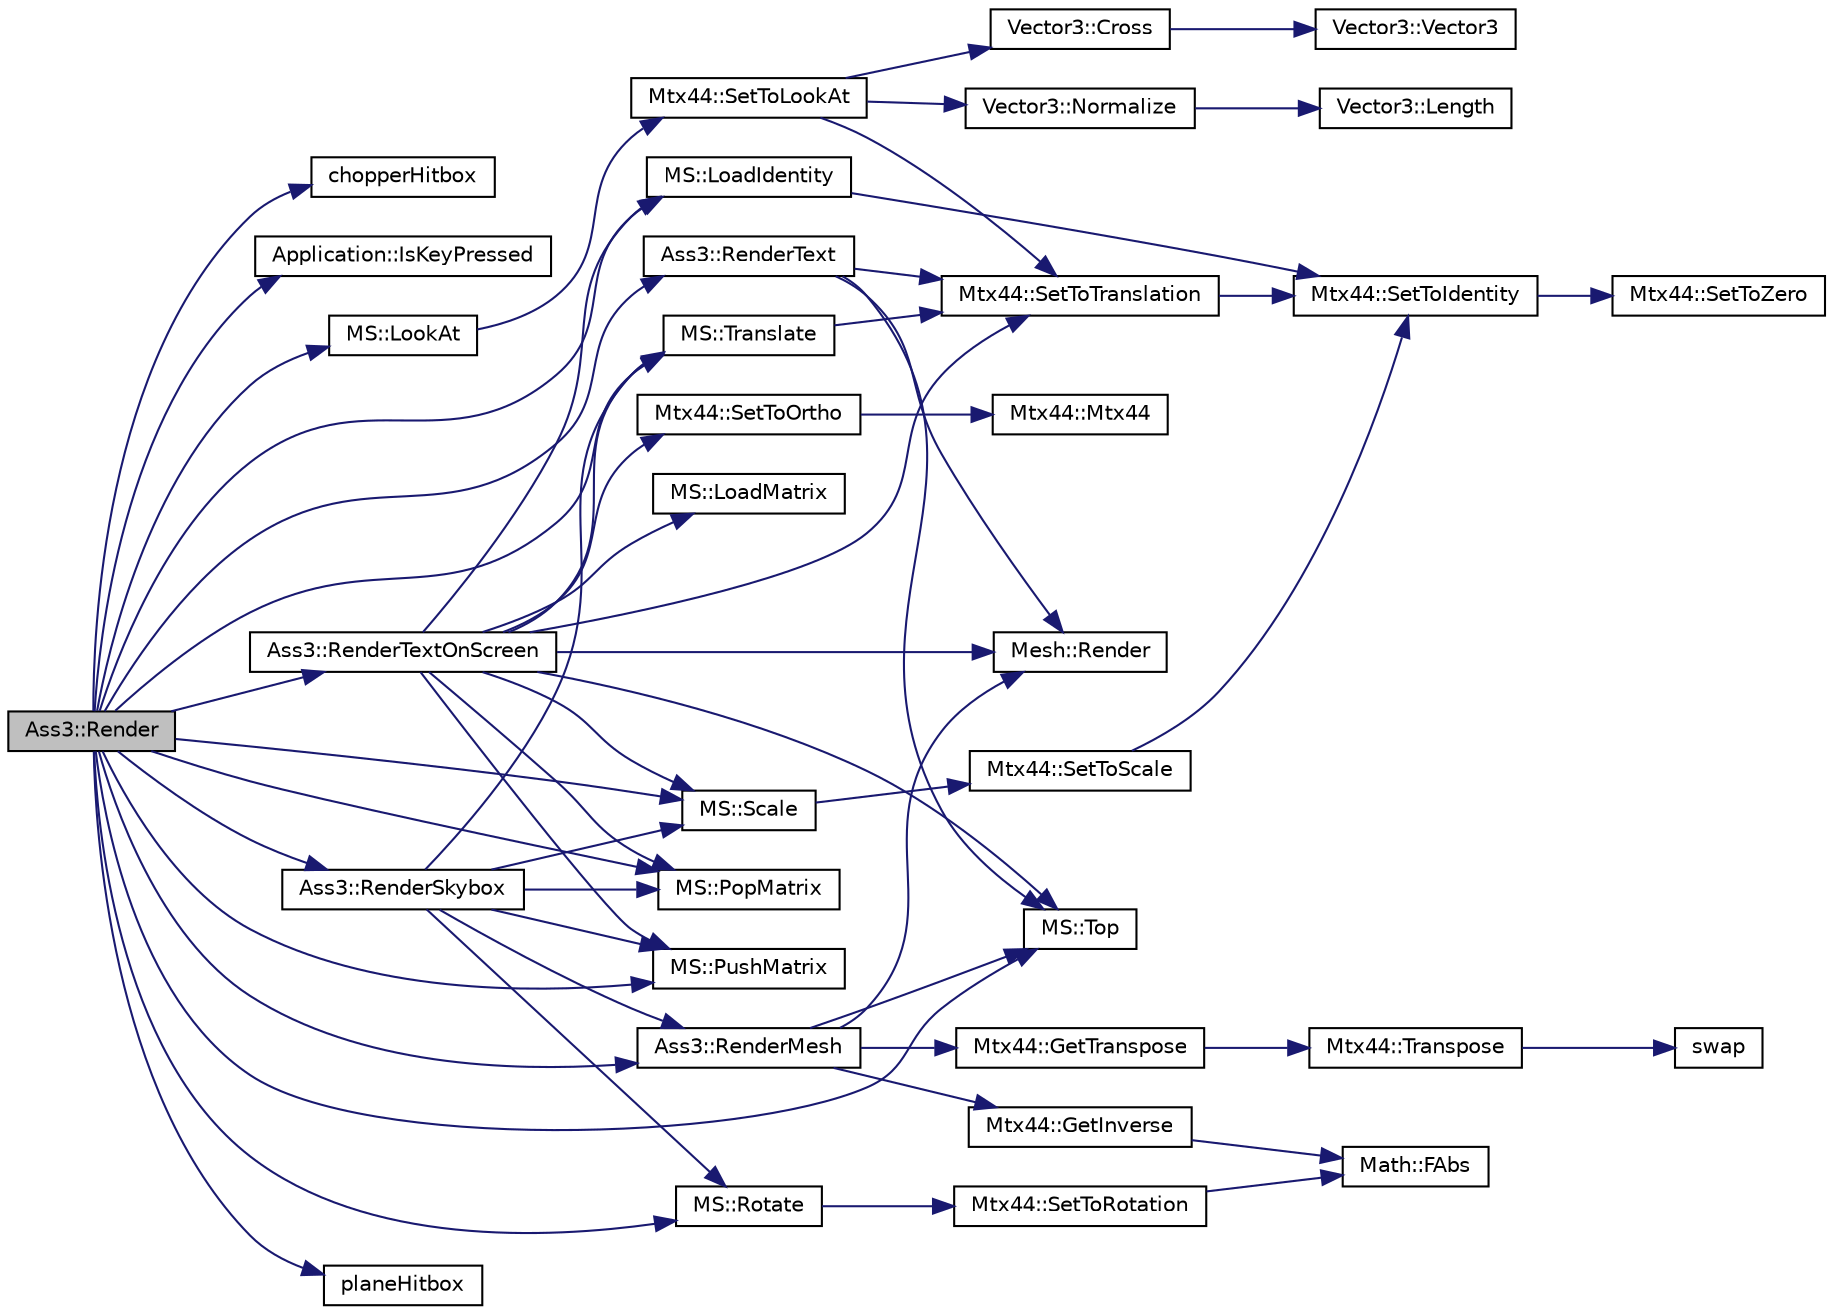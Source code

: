 digraph "Ass3::Render"
{
  bgcolor="transparent";
  edge [fontname="Helvetica",fontsize="10",labelfontname="Helvetica",labelfontsize="10"];
  node [fontname="Helvetica",fontsize="10",shape=record];
  rankdir="LR";
  Node1 [label="Ass3::Render",height=0.2,width=0.4,color="black", fillcolor="grey75", style="filled", fontcolor="black"];
  Node1 -> Node2 [color="midnightblue",fontsize="10",style="solid",fontname="Helvetica"];
  Node2 [label="chopperHitbox",height=0.2,width=0.4,color="black",URL="$Camera3_8cpp.html#a4143e6496dea725c1de5c6938db45505"];
  Node1 -> Node3 [color="midnightblue",fontsize="10",style="solid",fontname="Helvetica"];
  Node3 [label="Application::IsKeyPressed",height=0.2,width=0.4,color="black",URL="$classApplication.html#a72cc9bba26506a7c0f54c346dfbd5cfe"];
  Node1 -> Node4 [color="midnightblue",fontsize="10",style="solid",fontname="Helvetica"];
  Node4 [label="MS::LoadIdentity",height=0.2,width=0.4,color="black",URL="$classMS.html#a77c5f7e4a21ea48dcf902a7ff6824a11",tooltip="Replace the top matrix with an identity matrix. "];
  Node4 -> Node5 [color="midnightblue",fontsize="10",style="solid",fontname="Helvetica"];
  Node5 [label="Mtx44::SetToIdentity",height=0.2,width=0.4,color="black",URL="$classMtx44.html#a3ac8a0afd66412e15e4246474b893da2",tooltip="Set the matrix to an identity matrix (1&#39;s along the diagonal) "];
  Node5 -> Node6 [color="midnightblue",fontsize="10",style="solid",fontname="Helvetica"];
  Node6 [label="Mtx44::SetToZero",height=0.2,width=0.4,color="black",URL="$classMtx44.html#a3aea63c08759ac98b8a4f23fdc0d6a28",tooltip="Set this matrix to zero. "];
  Node1 -> Node7 [color="midnightblue",fontsize="10",style="solid",fontname="Helvetica"];
  Node7 [label="MS::LookAt",height=0.2,width=0.4,color="black",URL="$classMS.html#a2638cd3249260877cc31329978fb6b38",tooltip="Setup lookat matrix and push to matrix stack. "];
  Node7 -> Node8 [color="midnightblue",fontsize="10",style="solid",fontname="Helvetica"];
  Node8 [label="Mtx44::SetToLookAt",height=0.2,width=0.4,color="black",URL="$classMtx44.html#a7c3d2d30d9ed5bfca2ba97d0e570930f",tooltip="Set matrix to be a lookat matrix. "];
  Node8 -> Node9 [color="midnightblue",fontsize="10",style="solid",fontname="Helvetica"];
  Node9 [label="Vector3::Normalize",height=0.2,width=0.4,color="black",URL="$structVector3.html#aaef4f25a38878a640ab4a48002a7eff8",tooltip="Normalize this vector and return a reference to it. "];
  Node9 -> Node10 [color="midnightblue",fontsize="10",style="solid",fontname="Helvetica"];
  Node10 [label="Vector3::Length",height=0.2,width=0.4,color="black",URL="$structVector3.html#a200024a8442329de9a625ed58ffe7075",tooltip="Return length of vector. "];
  Node8 -> Node11 [color="midnightblue",fontsize="10",style="solid",fontname="Helvetica"];
  Node11 [label="Vector3::Cross",height=0.2,width=0.4,color="black",URL="$structVector3.html#aa1cdc5357009b47fe585ddd61e263aad",tooltip="Cross product of 2 vectors. "];
  Node11 -> Node12 [color="midnightblue",fontsize="10",style="solid",fontname="Helvetica"];
  Node12 [label="Vector3::Vector3",height=0.2,width=0.4,color="black",URL="$structVector3.html#afa5e0c801fc2c8a820a54ea99302fe08",tooltip="Vector3 default constructor. "];
  Node8 -> Node13 [color="midnightblue",fontsize="10",style="solid",fontname="Helvetica"];
  Node13 [label="Mtx44::SetToTranslation",height=0.2,width=0.4,color="black",URL="$classMtx44.html#a0cc88cc5c648da14effba480c4d2ac70",tooltip="Set this matrix to a translation matrix with translation of (x, y, z) "];
  Node13 -> Node5 [color="midnightblue",fontsize="10",style="solid",fontname="Helvetica"];
  Node1 -> Node14 [color="midnightblue",fontsize="10",style="solid",fontname="Helvetica"];
  Node14 [label="planeHitbox",height=0.2,width=0.4,color="black",URL="$Camera3_8cpp.html#aaeabc0836fb9bdffecbd966e04e7b20c"];
  Node1 -> Node15 [color="midnightblue",fontsize="10",style="solid",fontname="Helvetica"];
  Node15 [label="MS::PopMatrix",height=0.2,width=0.4,color="black",URL="$classMS.html#aac22e39d0ac437fcb85403a9f0a7a25f",tooltip="Pop the top matrix on the matrix stack. "];
  Node1 -> Node16 [color="midnightblue",fontsize="10",style="solid",fontname="Helvetica"];
  Node16 [label="MS::PushMatrix",height=0.2,width=0.4,color="black",URL="$classMS.html#a9fb4fff5036f3f197b893f9a579c97b2",tooltip="Make a copy of the top matrix on the matrix stack and push it on top. "];
  Node1 -> Node17 [color="midnightblue",fontsize="10",style="solid",fontname="Helvetica"];
  Node17 [label="Ass3::RenderMesh",height=0.2,width=0.4,color="black",URL="$classAss3.html#ac16aa9c197e8e1119729f3ab9f0ad74e"];
  Node17 -> Node18 [color="midnightblue",fontsize="10",style="solid",fontname="Helvetica"];
  Node18 [label="MS::Top",height=0.2,width=0.4,color="black",URL="$classMS.html#a21291d7fb488f63c589bdc9bd620ba58",tooltip="Return the top matrix on the matrix stack. "];
  Node17 -> Node19 [color="midnightblue",fontsize="10",style="solid",fontname="Helvetica"];
  Node19 [label="Mtx44::GetInverse",height=0.2,width=0.4,color="black",URL="$classMtx44.html#aac1ba21ddfc5f3c24baa4f58d9c5c256",tooltip="Return a new matrix that is an inverse. "];
  Node19 -> Node20 [color="midnightblue",fontsize="10",style="solid",fontname="Helvetica"];
  Node20 [label="Math::FAbs",height=0.2,width=0.4,color="black",URL="$namespaceMath.html#ac91173ab2efdf7313fe7aaeb6cb44cf6"];
  Node17 -> Node21 [color="midnightblue",fontsize="10",style="solid",fontname="Helvetica"];
  Node21 [label="Mtx44::GetTranspose",height=0.2,width=0.4,color="black",URL="$classMtx44.html#aebb16a0329c5237e314af0d75d8081fd",tooltip="Return a new matrix that is a transpose of this matrix. "];
  Node21 -> Node22 [color="midnightblue",fontsize="10",style="solid",fontname="Helvetica"];
  Node22 [label="Mtx44::Transpose",height=0.2,width=0.4,color="black",URL="$classMtx44.html#a6c95e149e42cba381918782a93f8a68b",tooltip="Set this matrix to its Transpose. "];
  Node22 -> Node23 [color="midnightblue",fontsize="10",style="solid",fontname="Helvetica"];
  Node23 [label="swap",height=0.2,width=0.4,color="black",URL="$Mtx44_8cpp.html#a1ef521a2e5e5ae2ef55d1bc0c3b0c437",tooltip="Helper function swap. "];
  Node17 -> Node24 [color="midnightblue",fontsize="10",style="solid",fontname="Helvetica"];
  Node24 [label="Mesh::Render",height=0.2,width=0.4,color="black",URL="$classMesh.html#a75e66bcd90c09492676a4cfe5b23c3af",tooltip="OpenGL render code. "];
  Node1 -> Node25 [color="midnightblue",fontsize="10",style="solid",fontname="Helvetica"];
  Node25 [label="Ass3::RenderSkybox",height=0.2,width=0.4,color="black",URL="$classAss3.html#a1a271829bf022b28b6d2e545b942471e"];
  Node25 -> Node16 [color="midnightblue",fontsize="10",style="solid",fontname="Helvetica"];
  Node25 -> Node26 [color="midnightblue",fontsize="10",style="solid",fontname="Helvetica"];
  Node26 [label="MS::Translate",height=0.2,width=0.4,color="black",URL="$classMS.html#a7e94a35ce566fe3ec49c92b6c4bb663a",tooltip="Multiply the top matrix with a translation matrix based on the following parameters. "];
  Node26 -> Node13 [color="midnightblue",fontsize="10",style="solid",fontname="Helvetica"];
  Node25 -> Node27 [color="midnightblue",fontsize="10",style="solid",fontname="Helvetica"];
  Node27 [label="MS::Rotate",height=0.2,width=0.4,color="black",URL="$classMS.html#a6ce592114042b920b648bca5519690cd",tooltip="Multiply the top matrix with a rotation matrix based on the following parameters. ..."];
  Node27 -> Node28 [color="midnightblue",fontsize="10",style="solid",fontname="Helvetica"];
  Node28 [label="Mtx44::SetToRotation",height=0.2,width=0.4,color="black",URL="$classMtx44.html#ac0587ffb5ff9fd58ad5768d28fc06574",tooltip="Set Matrix to a rotation matrix about arbitrary axis. "];
  Node28 -> Node20 [color="midnightblue",fontsize="10",style="solid",fontname="Helvetica"];
  Node25 -> Node29 [color="midnightblue",fontsize="10",style="solid",fontname="Helvetica"];
  Node29 [label="MS::Scale",height=0.2,width=0.4,color="black",URL="$classMS.html#a52109795de960e24663b315e9128533f",tooltip="Multiply the top matrix with a scale matrix based on the following parameters. "];
  Node29 -> Node30 [color="midnightblue",fontsize="10",style="solid",fontname="Helvetica"];
  Node30 [label="Mtx44::SetToScale",height=0.2,width=0.4,color="black",URL="$classMtx44.html#a04c49a922f8e8ffcb57a90c6ce955600",tooltip="Set this matrix to a scaling matrix with scale factors sx, sy and sz. "];
  Node30 -> Node5 [color="midnightblue",fontsize="10",style="solid",fontname="Helvetica"];
  Node25 -> Node17 [color="midnightblue",fontsize="10",style="solid",fontname="Helvetica"];
  Node25 -> Node15 [color="midnightblue",fontsize="10",style="solid",fontname="Helvetica"];
  Node1 -> Node31 [color="midnightblue",fontsize="10",style="solid",fontname="Helvetica"];
  Node31 [label="Ass3::RenderText",height=0.2,width=0.4,color="black",URL="$classAss3.html#a5374a7b9748b1a158b8179117e1a7a6b"];
  Node31 -> Node13 [color="midnightblue",fontsize="10",style="solid",fontname="Helvetica"];
  Node31 -> Node18 [color="midnightblue",fontsize="10",style="solid",fontname="Helvetica"];
  Node31 -> Node24 [color="midnightblue",fontsize="10",style="solid",fontname="Helvetica"];
  Node1 -> Node32 [color="midnightblue",fontsize="10",style="solid",fontname="Helvetica"];
  Node32 [label="Ass3::RenderTextOnScreen",height=0.2,width=0.4,color="black",URL="$classAss3.html#ab69d00b665b6421283dca2a5e60d8f1a"];
  Node32 -> Node33 [color="midnightblue",fontsize="10",style="solid",fontname="Helvetica"];
  Node33 [label="Mtx44::SetToOrtho",height=0.2,width=0.4,color="black",URL="$classMtx44.html#a0a4c7818be7c1aeb0601ad069c1a591d",tooltip="Setup orthogonal matrix. "];
  Node33 -> Node34 [color="midnightblue",fontsize="10",style="solid",fontname="Helvetica"];
  Node34 [label="Mtx44::Mtx44",height=0.2,width=0.4,color="black",URL="$classMtx44.html#a1b985913080679da29ff94217935b3c7",tooltip="Default Constructor. Default values are zero. "];
  Node32 -> Node16 [color="midnightblue",fontsize="10",style="solid",fontname="Helvetica"];
  Node32 -> Node35 [color="midnightblue",fontsize="10",style="solid",fontname="Helvetica"];
  Node35 [label="MS::LoadMatrix",height=0.2,width=0.4,color="black",URL="$classMS.html#a86606fe9f575ccb747d77195c8aefdaf",tooltip="Return the top matrix with a new matrix. "];
  Node32 -> Node4 [color="midnightblue",fontsize="10",style="solid",fontname="Helvetica"];
  Node32 -> Node29 [color="midnightblue",fontsize="10",style="solid",fontname="Helvetica"];
  Node32 -> Node26 [color="midnightblue",fontsize="10",style="solid",fontname="Helvetica"];
  Node32 -> Node13 [color="midnightblue",fontsize="10",style="solid",fontname="Helvetica"];
  Node32 -> Node18 [color="midnightblue",fontsize="10",style="solid",fontname="Helvetica"];
  Node32 -> Node24 [color="midnightblue",fontsize="10",style="solid",fontname="Helvetica"];
  Node32 -> Node15 [color="midnightblue",fontsize="10",style="solid",fontname="Helvetica"];
  Node1 -> Node27 [color="midnightblue",fontsize="10",style="solid",fontname="Helvetica"];
  Node1 -> Node29 [color="midnightblue",fontsize="10",style="solid",fontname="Helvetica"];
  Node1 -> Node18 [color="midnightblue",fontsize="10",style="solid",fontname="Helvetica"];
  Node1 -> Node26 [color="midnightblue",fontsize="10",style="solid",fontname="Helvetica"];
}

